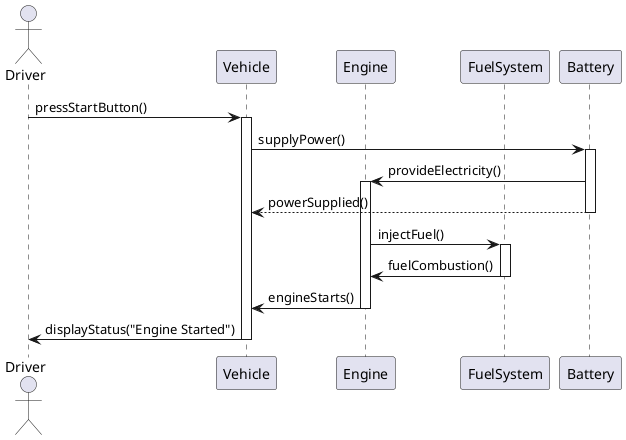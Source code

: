 @startuml
actor Driver
participant Vehicle
participant Engine
participant FuelSystem
participant Battery

Driver -> Vehicle : pressStartButton()
activate Vehicle
Vehicle -> Battery : supplyPower()
activate Battery
Battery -> Engine : provideElectricity()
activate Engine
Battery --> Vehicle : powerSupplied()
deactivate Battery

Engine -> FuelSystem : injectFuel()
activate FuelSystem
FuelSystem -> Engine : fuelCombustion()
deactivate FuelSystem

Engine -> Vehicle : engineStarts()
deactivate Engine

Vehicle -> Driver : displayStatus("Engine Started")
deactivate Vehicle

@enduml